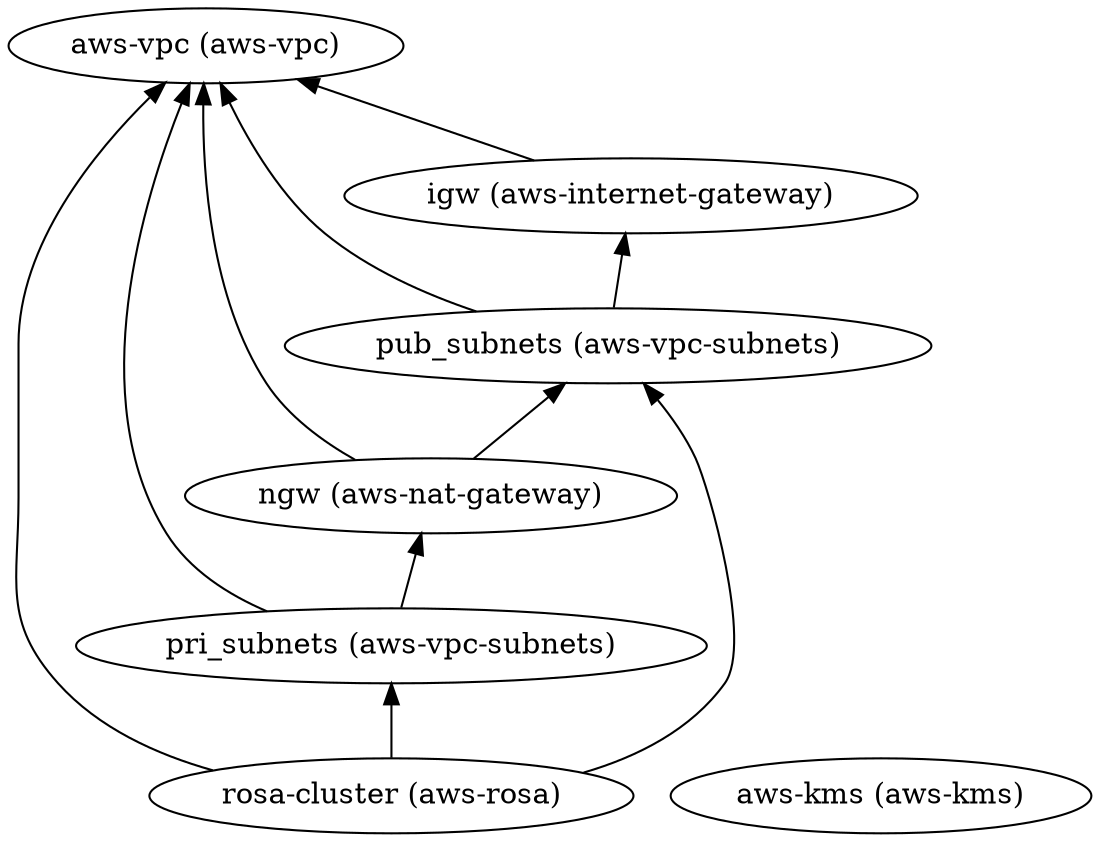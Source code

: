 digraph {
    rankdir="BT"
    "aws-vpc (aws-vpc)"
"igw (aws-internet-gateway)" -> "aws-vpc (aws-vpc)"
"igw (aws-internet-gateway)"
"aws-kms (aws-kms)"
"pri_subnets (aws-vpc-subnets)" -> "aws-vpc (aws-vpc)"
"pri_subnets (aws-vpc-subnets)" -> "ngw (aws-nat-gateway)"
"pri_subnets (aws-vpc-subnets)"
"ngw (aws-nat-gateway)" -> "aws-vpc (aws-vpc)"
"ngw (aws-nat-gateway)" -> "pub_subnets (aws-vpc-subnets)"
"ngw (aws-nat-gateway)"
"pub_subnets (aws-vpc-subnets)" -> "aws-vpc (aws-vpc)"
"pub_subnets (aws-vpc-subnets)" -> "igw (aws-internet-gateway)"
"pub_subnets (aws-vpc-subnets)"
"rosa-cluster (aws-rosa)" -> "aws-vpc (aws-vpc)"
"rosa-cluster (aws-rosa)" -> "pub_subnets (aws-vpc-subnets)"
"rosa-cluster (aws-rosa)" -> "pri_subnets (aws-vpc-subnets)"
"rosa-cluster (aws-rosa)"
  }